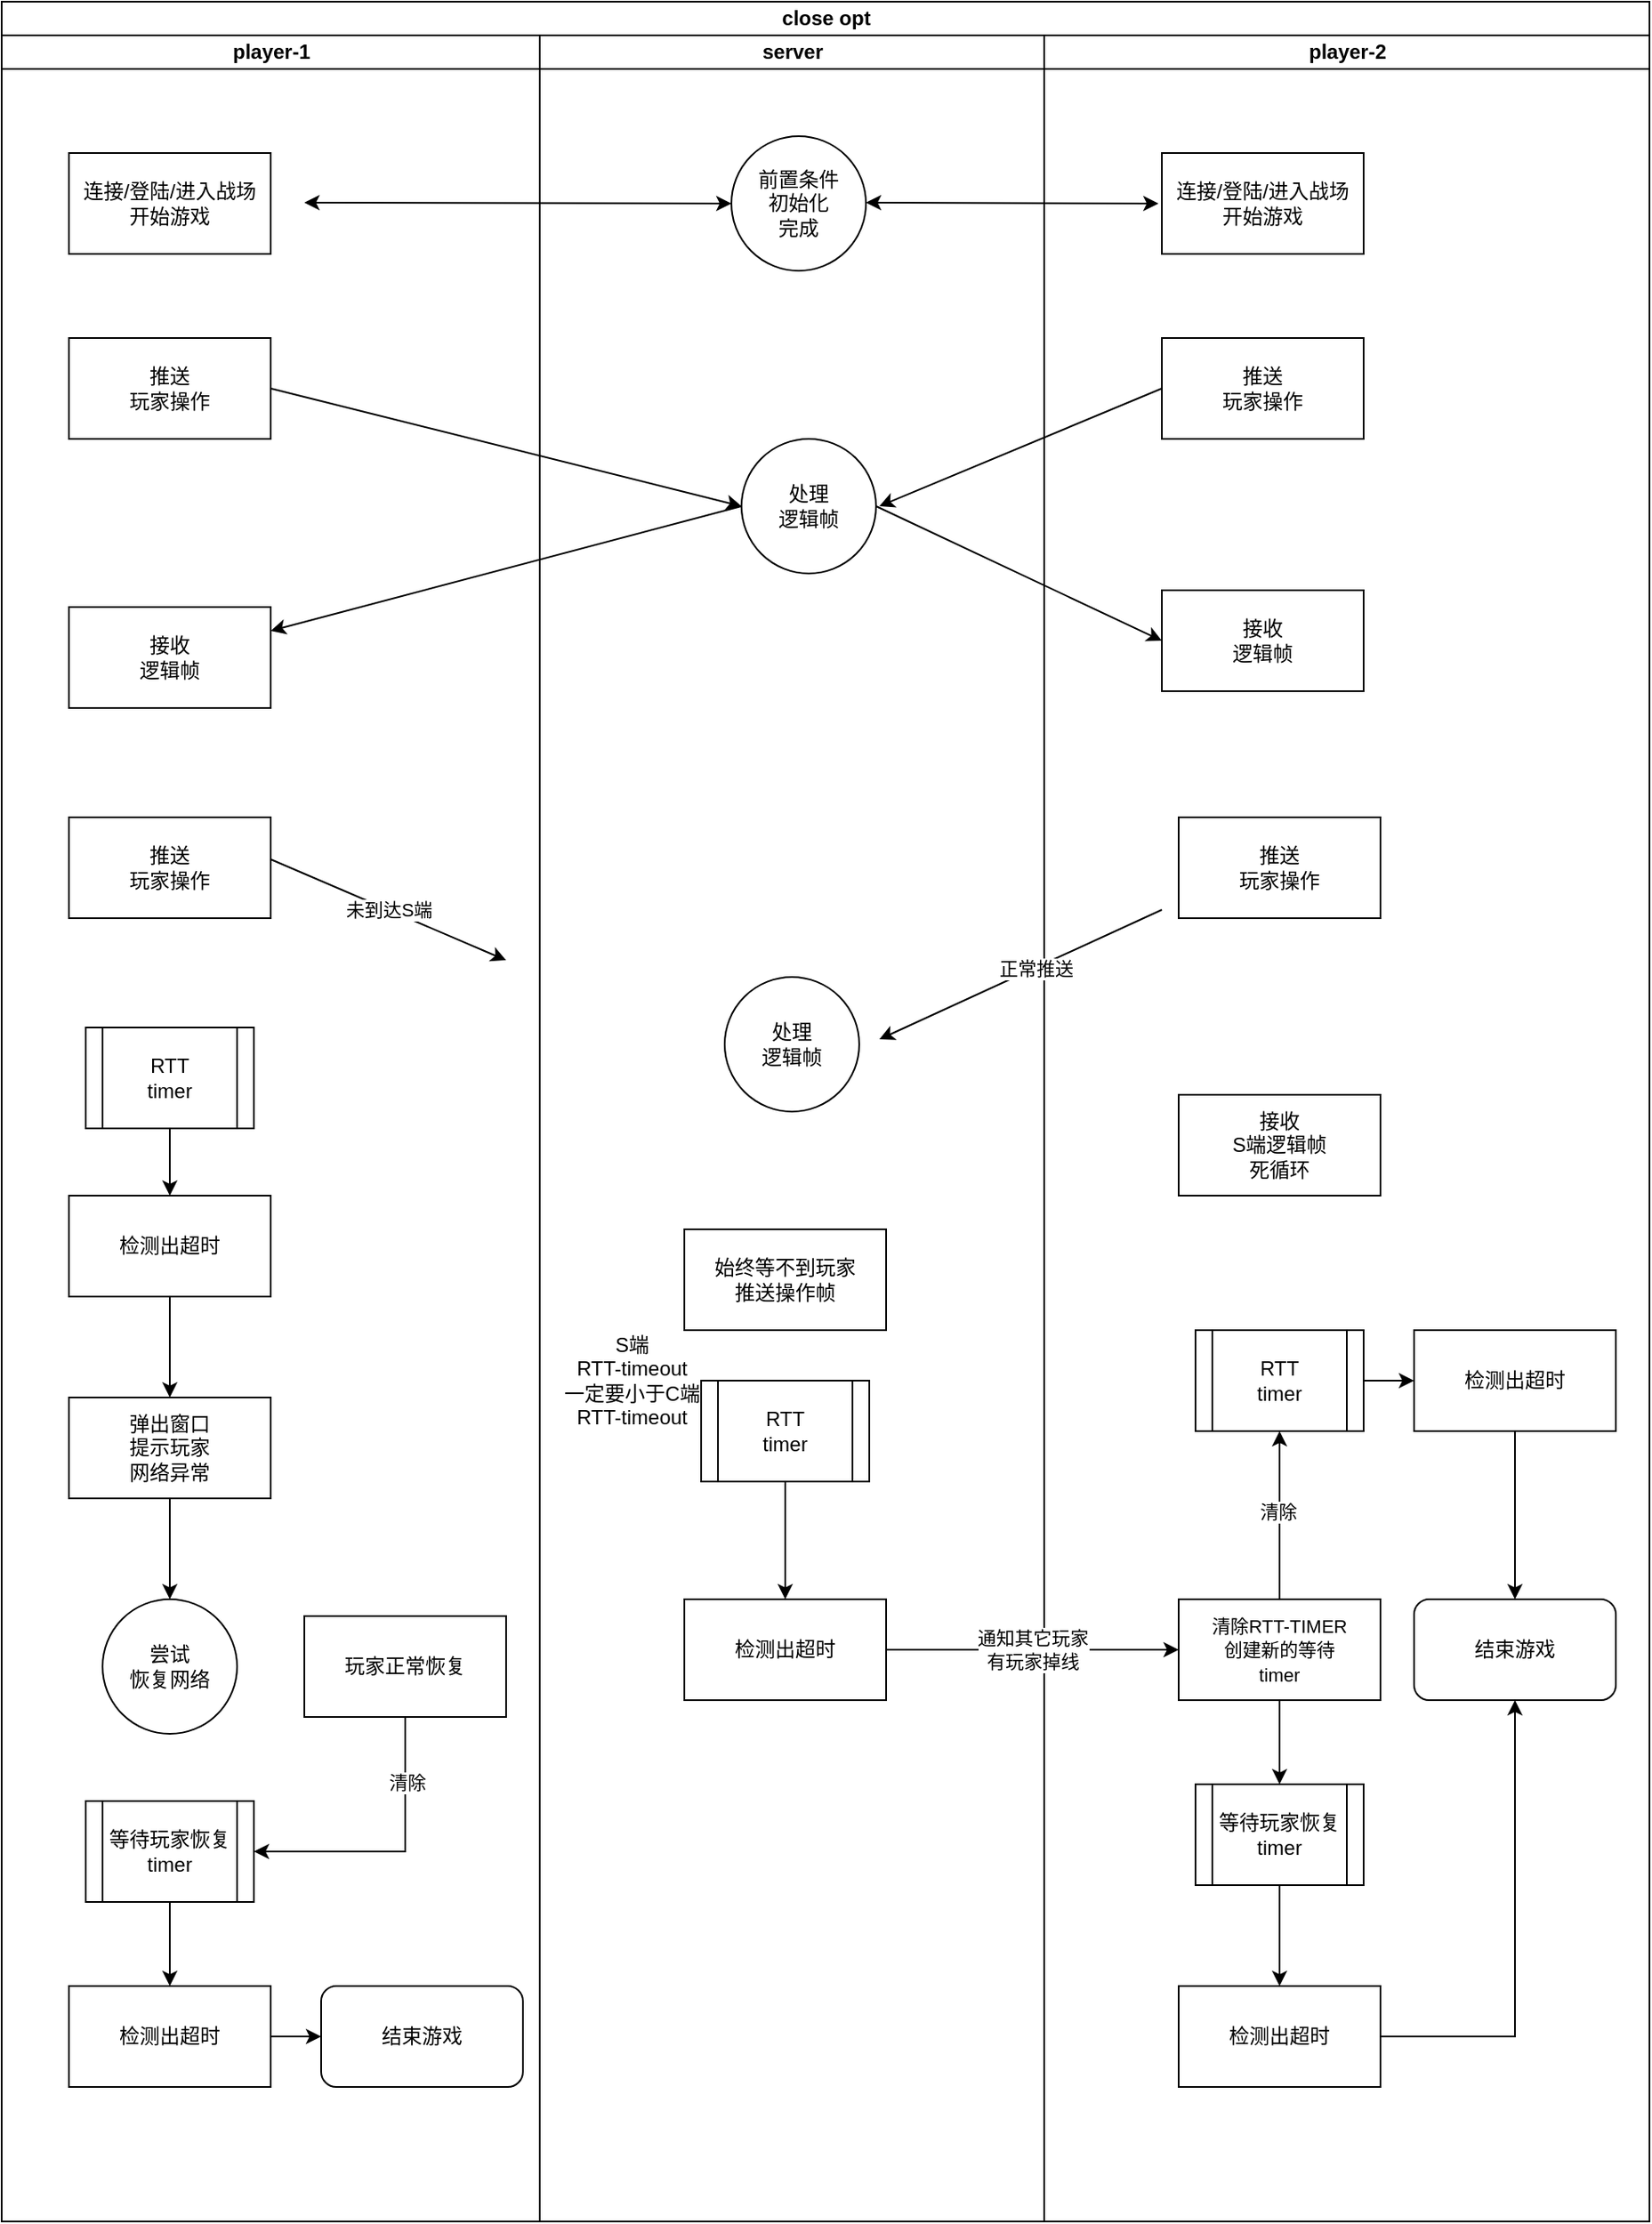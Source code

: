 <mxfile version="14.6.13" type="github">
  <diagram id="iyjNrZEIIlaJpKlFBpwa" name="Page-1">
    <mxGraphModel dx="1426" dy="704" grid="1" gridSize="10" guides="1" tooltips="1" connect="1" arrows="1" fold="1" page="1" pageScale="1" pageWidth="827" pageHeight="1169" math="0" shadow="0">
      <root>
        <mxCell id="0" />
        <mxCell id="1" parent="0" />
        <mxCell id="Y-lhdCYYxK5GopnYnzkg-1" value="close opt" style="swimlane;html=1;childLayout=stackLayout;resizeParent=1;resizeParentMax=0;startSize=20;" parent="1" vertex="1">
          <mxGeometry x="230" y="30" width="980" height="1320" as="geometry" />
        </mxCell>
        <mxCell id="Y-lhdCYYxK5GopnYnzkg-2" value="player-1" style="swimlane;html=1;startSize=20;" parent="Y-lhdCYYxK5GopnYnzkg-1" vertex="1">
          <mxGeometry y="20" width="320" height="1300" as="geometry" />
        </mxCell>
        <mxCell id="Y-lhdCYYxK5GopnYnzkg-5" value="连接/登陆/进入战场&lt;br&gt;开始游戏" style="rounded=0;whiteSpace=wrap;html=1;" parent="Y-lhdCYYxK5GopnYnzkg-2" vertex="1">
          <mxGeometry x="40" y="70" width="120" height="60" as="geometry" />
        </mxCell>
        <mxCell id="Y-lhdCYYxK5GopnYnzkg-8" value="" style="endArrow=classic;startArrow=classic;html=1;entryX=0;entryY=0.5;entryDx=0;entryDy=0;" parent="Y-lhdCYYxK5GopnYnzkg-2" target="Y-lhdCYYxK5GopnYnzkg-7" edge="1">
          <mxGeometry width="50" height="50" relative="1" as="geometry">
            <mxPoint x="180" y="99.5" as="sourcePoint" />
            <mxPoint x="250" y="99.5" as="targetPoint" />
          </mxGeometry>
        </mxCell>
        <mxCell id="Y-lhdCYYxK5GopnYnzkg-10" value="推送&lt;br&gt;玩家操作" style="rounded=0;whiteSpace=wrap;html=1;" parent="Y-lhdCYYxK5GopnYnzkg-2" vertex="1">
          <mxGeometry x="40" y="180" width="120" height="60" as="geometry" />
        </mxCell>
        <mxCell id="Y-lhdCYYxK5GopnYnzkg-16" value="接收&lt;br&gt;逻辑帧" style="rounded=0;whiteSpace=wrap;html=1;" parent="Y-lhdCYYxK5GopnYnzkg-2" vertex="1">
          <mxGeometry x="40" y="340" width="120" height="60" as="geometry" />
        </mxCell>
        <mxCell id="Y-lhdCYYxK5GopnYnzkg-21" value="推送&lt;br&gt;玩家操作" style="rounded=0;whiteSpace=wrap;html=1;" parent="Y-lhdCYYxK5GopnYnzkg-2" vertex="1">
          <mxGeometry x="40" y="465" width="120" height="60" as="geometry" />
        </mxCell>
        <mxCell id="K6ixlQ37SQ0X0arZtg30-17" style="edgeStyle=orthogonalEdgeStyle;rounded=0;orthogonalLoop=1;jettySize=auto;html=1;entryX=0.5;entryY=0;entryDx=0;entryDy=0;" edge="1" parent="Y-lhdCYYxK5GopnYnzkg-2" source="Y-lhdCYYxK5GopnYnzkg-31" target="K6ixlQ37SQ0X0arZtg30-1">
          <mxGeometry relative="1" as="geometry" />
        </mxCell>
        <mxCell id="Y-lhdCYYxK5GopnYnzkg-31" value="RTT&lt;br&gt;timer" style="shape=process;whiteSpace=wrap;html=1;backgroundOutline=1;" parent="Y-lhdCYYxK5GopnYnzkg-2" vertex="1">
          <mxGeometry x="50" y="590" width="100" height="60" as="geometry" />
        </mxCell>
        <mxCell id="K6ixlQ37SQ0X0arZtg30-18" style="edgeStyle=orthogonalEdgeStyle;rounded=0;orthogonalLoop=1;jettySize=auto;html=1;entryX=0.5;entryY=0;entryDx=0;entryDy=0;" edge="1" parent="Y-lhdCYYxK5GopnYnzkg-2" source="K6ixlQ37SQ0X0arZtg30-1" target="K6ixlQ37SQ0X0arZtg30-3">
          <mxGeometry relative="1" as="geometry" />
        </mxCell>
        <mxCell id="K6ixlQ37SQ0X0arZtg30-1" value="检测出超时" style="rounded=0;whiteSpace=wrap;html=1;" vertex="1" parent="Y-lhdCYYxK5GopnYnzkg-2">
          <mxGeometry x="40" y="690" width="120" height="60" as="geometry" />
        </mxCell>
        <mxCell id="K6ixlQ37SQ0X0arZtg30-19" style="edgeStyle=orthogonalEdgeStyle;rounded=0;orthogonalLoop=1;jettySize=auto;html=1;entryX=0.5;entryY=0;entryDx=0;entryDy=0;" edge="1" parent="Y-lhdCYYxK5GopnYnzkg-2" source="K6ixlQ37SQ0X0arZtg30-3" target="K6ixlQ37SQ0X0arZtg30-4">
          <mxGeometry relative="1" as="geometry" />
        </mxCell>
        <mxCell id="K6ixlQ37SQ0X0arZtg30-3" value="弹出窗口&lt;br&gt;提示玩家&lt;br&gt;网络异常" style="rounded=0;whiteSpace=wrap;html=1;" vertex="1" parent="Y-lhdCYYxK5GopnYnzkg-2">
          <mxGeometry x="40" y="810" width="120" height="60" as="geometry" />
        </mxCell>
        <mxCell id="K6ixlQ37SQ0X0arZtg30-4" value="尝试&lt;br&gt;恢复网络" style="ellipse;whiteSpace=wrap;html=1;aspect=fixed;" vertex="1" parent="Y-lhdCYYxK5GopnYnzkg-2">
          <mxGeometry x="60" y="930" width="80" height="80" as="geometry" />
        </mxCell>
        <mxCell id="K6ixlQ37SQ0X0arZtg30-31" style="edgeStyle=orthogonalEdgeStyle;rounded=0;orthogonalLoop=1;jettySize=auto;html=1;entryX=0.5;entryY=0;entryDx=0;entryDy=0;" edge="1" parent="Y-lhdCYYxK5GopnYnzkg-2" source="K6ixlQ37SQ0X0arZtg30-29" target="K6ixlQ37SQ0X0arZtg30-30">
          <mxGeometry relative="1" as="geometry" />
        </mxCell>
        <mxCell id="K6ixlQ37SQ0X0arZtg30-29" value="等待玩家恢复&lt;br&gt;timer" style="shape=process;whiteSpace=wrap;html=1;backgroundOutline=1;" vertex="1" parent="Y-lhdCYYxK5GopnYnzkg-2">
          <mxGeometry x="50" y="1050" width="100" height="60" as="geometry" />
        </mxCell>
        <mxCell id="K6ixlQ37SQ0X0arZtg30-33" style="edgeStyle=orthogonalEdgeStyle;rounded=0;orthogonalLoop=1;jettySize=auto;html=1;entryX=0;entryY=0.5;entryDx=0;entryDy=0;" edge="1" parent="Y-lhdCYYxK5GopnYnzkg-2" source="K6ixlQ37SQ0X0arZtg30-30" target="K6ixlQ37SQ0X0arZtg30-32">
          <mxGeometry relative="1" as="geometry" />
        </mxCell>
        <mxCell id="K6ixlQ37SQ0X0arZtg30-30" value="检测出超时" style="rounded=0;whiteSpace=wrap;html=1;" vertex="1" parent="Y-lhdCYYxK5GopnYnzkg-2">
          <mxGeometry x="40" y="1160" width="120" height="60" as="geometry" />
        </mxCell>
        <mxCell id="K6ixlQ37SQ0X0arZtg30-32" value="结束游戏" style="rounded=1;whiteSpace=wrap;html=1;" vertex="1" parent="Y-lhdCYYxK5GopnYnzkg-2">
          <mxGeometry x="190" y="1160" width="120" height="60" as="geometry" />
        </mxCell>
        <mxCell id="K6ixlQ37SQ0X0arZtg30-36" style="edgeStyle=orthogonalEdgeStyle;rounded=0;orthogonalLoop=1;jettySize=auto;html=1;" edge="1" parent="Y-lhdCYYxK5GopnYnzkg-2" source="K6ixlQ37SQ0X0arZtg30-34" target="K6ixlQ37SQ0X0arZtg30-29">
          <mxGeometry relative="1" as="geometry">
            <Array as="points">
              <mxPoint x="240" y="1080" />
            </Array>
          </mxGeometry>
        </mxCell>
        <mxCell id="K6ixlQ37SQ0X0arZtg30-37" value="清除" style="edgeLabel;html=1;align=center;verticalAlign=middle;resizable=0;points=[];" vertex="1" connectable="0" parent="K6ixlQ37SQ0X0arZtg30-36">
          <mxGeometry x="-0.541" y="1" relative="1" as="geometry">
            <mxPoint as="offset" />
          </mxGeometry>
        </mxCell>
        <mxCell id="K6ixlQ37SQ0X0arZtg30-34" value="玩家正常恢复" style="rounded=0;whiteSpace=wrap;html=1;" vertex="1" parent="Y-lhdCYYxK5GopnYnzkg-2">
          <mxGeometry x="180" y="940" width="120" height="60" as="geometry" />
        </mxCell>
        <mxCell id="Y-lhdCYYxK5GopnYnzkg-23" value="未到达S端" style="endArrow=classic;html=1;exitX=1;exitY=0.5;exitDx=0;exitDy=0;" parent="Y-lhdCYYxK5GopnYnzkg-2" edge="1">
          <mxGeometry width="50" height="50" relative="1" as="geometry">
            <mxPoint x="160" y="490" as="sourcePoint" />
            <mxPoint x="300" y="550" as="targetPoint" />
          </mxGeometry>
        </mxCell>
        <mxCell id="Y-lhdCYYxK5GopnYnzkg-3" value="server" style="swimlane;html=1;startSize=20;" parent="Y-lhdCYYxK5GopnYnzkg-1" vertex="1">
          <mxGeometry x="320" y="20" width="300" height="1300" as="geometry" />
        </mxCell>
        <mxCell id="Y-lhdCYYxK5GopnYnzkg-7" value="前置条件&lt;br&gt;初始化&lt;br&gt;完成" style="ellipse;whiteSpace=wrap;html=1;aspect=fixed;" parent="Y-lhdCYYxK5GopnYnzkg-3" vertex="1">
          <mxGeometry x="114" y="60" width="80" height="80" as="geometry" />
        </mxCell>
        <mxCell id="Y-lhdCYYxK5GopnYnzkg-12" value="处理&lt;br&gt;逻辑帧" style="ellipse;whiteSpace=wrap;html=1;aspect=fixed;" parent="Y-lhdCYYxK5GopnYnzkg-3" vertex="1">
          <mxGeometry x="120" y="240" width="80" height="80" as="geometry" />
        </mxCell>
        <mxCell id="Y-lhdCYYxK5GopnYnzkg-22" value="处理&lt;br&gt;逻辑帧" style="ellipse;whiteSpace=wrap;html=1;aspect=fixed;" parent="Y-lhdCYYxK5GopnYnzkg-3" vertex="1">
          <mxGeometry x="110" y="560" width="80" height="80" as="geometry" />
        </mxCell>
        <mxCell id="K6ixlQ37SQ0X0arZtg30-11" style="edgeStyle=orthogonalEdgeStyle;rounded=0;orthogonalLoop=1;jettySize=auto;html=1;entryX=0.5;entryY=0;entryDx=0;entryDy=0;" edge="1" parent="Y-lhdCYYxK5GopnYnzkg-3" source="K6ixlQ37SQ0X0arZtg30-5" target="K6ixlQ37SQ0X0arZtg30-6">
          <mxGeometry relative="1" as="geometry" />
        </mxCell>
        <mxCell id="K6ixlQ37SQ0X0arZtg30-5" value="RTT&lt;br&gt;timer" style="shape=process;whiteSpace=wrap;html=1;backgroundOutline=1;" vertex="1" parent="Y-lhdCYYxK5GopnYnzkg-3">
          <mxGeometry x="96" y="800" width="100" height="60" as="geometry" />
        </mxCell>
        <mxCell id="K6ixlQ37SQ0X0arZtg30-6" value="检测出超时" style="rounded=0;whiteSpace=wrap;html=1;" vertex="1" parent="Y-lhdCYYxK5GopnYnzkg-3">
          <mxGeometry x="86" y="930" width="120" height="60" as="geometry" />
        </mxCell>
        <mxCell id="K6ixlQ37SQ0X0arZtg30-9" value="始终等不到玩家&lt;br&gt;推送操作帧" style="rounded=0;whiteSpace=wrap;html=1;" vertex="1" parent="Y-lhdCYYxK5GopnYnzkg-3">
          <mxGeometry x="86" y="710" width="120" height="60" as="geometry" />
        </mxCell>
        <mxCell id="K6ixlQ37SQ0X0arZtg30-10" value="S端&lt;br&gt;RTT-timeout&lt;br&gt;一定要小于C端&lt;br&gt;RTT-timeout" style="text;html=1;strokeColor=none;fillColor=none;align=center;verticalAlign=middle;whiteSpace=wrap;rounded=0;" vertex="1" parent="Y-lhdCYYxK5GopnYnzkg-3">
          <mxGeometry y="770" width="110" height="60" as="geometry" />
        </mxCell>
        <mxCell id="Y-lhdCYYxK5GopnYnzkg-4" value="player-2" style="swimlane;html=1;startSize=20;" parent="Y-lhdCYYxK5GopnYnzkg-1" vertex="1">
          <mxGeometry x="620" y="20" width="360" height="1300" as="geometry" />
        </mxCell>
        <mxCell id="Y-lhdCYYxK5GopnYnzkg-6" value="连接/登陆/进入战场&lt;br&gt;开始游戏" style="rounded=0;whiteSpace=wrap;html=1;" parent="Y-lhdCYYxK5GopnYnzkg-4" vertex="1">
          <mxGeometry x="70" y="70" width="120" height="60" as="geometry" />
        </mxCell>
        <mxCell id="Y-lhdCYYxK5GopnYnzkg-9" value="" style="endArrow=classic;startArrow=classic;html=1;entryX=0;entryY=0.5;entryDx=0;entryDy=0;" parent="Y-lhdCYYxK5GopnYnzkg-4" edge="1">
          <mxGeometry width="50" height="50" relative="1" as="geometry">
            <mxPoint x="-106" y="99.5" as="sourcePoint" />
            <mxPoint x="68" y="100" as="targetPoint" />
          </mxGeometry>
        </mxCell>
        <mxCell id="Y-lhdCYYxK5GopnYnzkg-11" value="推送&lt;br&gt;玩家操作" style="rounded=0;whiteSpace=wrap;html=1;" parent="Y-lhdCYYxK5GopnYnzkg-4" vertex="1">
          <mxGeometry x="70" y="180" width="120" height="60" as="geometry" />
        </mxCell>
        <mxCell id="Y-lhdCYYxK5GopnYnzkg-15" value="" style="endArrow=classic;html=1;" parent="Y-lhdCYYxK5GopnYnzkg-4" edge="1">
          <mxGeometry width="50" height="50" relative="1" as="geometry">
            <mxPoint x="70" y="210" as="sourcePoint" />
            <mxPoint x="-98" y="280" as="targetPoint" />
          </mxGeometry>
        </mxCell>
        <mxCell id="Y-lhdCYYxK5GopnYnzkg-18" value="接收&lt;br&gt;逻辑帧" style="rounded=0;whiteSpace=wrap;html=1;" parent="Y-lhdCYYxK5GopnYnzkg-4" vertex="1">
          <mxGeometry x="70" y="330" width="120" height="60" as="geometry" />
        </mxCell>
        <mxCell id="Y-lhdCYYxK5GopnYnzkg-24" value="推送&lt;br&gt;玩家操作" style="rounded=0;whiteSpace=wrap;html=1;" parent="Y-lhdCYYxK5GopnYnzkg-4" vertex="1">
          <mxGeometry x="80" y="465" width="120" height="60" as="geometry" />
        </mxCell>
        <mxCell id="Y-lhdCYYxK5GopnYnzkg-25" value="" style="endArrow=classic;html=1;entryX=1.025;entryY=0.588;entryDx=0;entryDy=0;entryPerimeter=0;" parent="Y-lhdCYYxK5GopnYnzkg-4" edge="1">
          <mxGeometry width="50" height="50" relative="1" as="geometry">
            <mxPoint x="70" y="520" as="sourcePoint" />
            <mxPoint x="-98" y="597.04" as="targetPoint" />
          </mxGeometry>
        </mxCell>
        <mxCell id="Y-lhdCYYxK5GopnYnzkg-26" value="正常推送" style="edgeLabel;html=1;align=center;verticalAlign=middle;resizable=0;points=[];" parent="Y-lhdCYYxK5GopnYnzkg-25" vertex="1" connectable="0">
          <mxGeometry x="-0.104" y="1" relative="1" as="geometry">
            <mxPoint y="-1" as="offset" />
          </mxGeometry>
        </mxCell>
        <mxCell id="Y-lhdCYYxK5GopnYnzkg-27" value="&lt;span&gt;接收&lt;/span&gt;&lt;br&gt;&lt;span&gt;S端逻辑帧&lt;br&gt;死循环&lt;br&gt;&lt;/span&gt;" style="rounded=0;whiteSpace=wrap;html=1;" parent="Y-lhdCYYxK5GopnYnzkg-4" vertex="1">
          <mxGeometry x="80" y="630" width="120" height="60" as="geometry" />
        </mxCell>
        <mxCell id="K6ixlQ37SQ0X0arZtg30-23" style="edgeStyle=orthogonalEdgeStyle;rounded=0;orthogonalLoop=1;jettySize=auto;html=1;entryX=0;entryY=0.5;entryDx=0;entryDy=0;" edge="1" parent="Y-lhdCYYxK5GopnYnzkg-4" source="K6ixlQ37SQ0X0arZtg30-8" target="K6ixlQ37SQ0X0arZtg30-20">
          <mxGeometry relative="1" as="geometry" />
        </mxCell>
        <mxCell id="K6ixlQ37SQ0X0arZtg30-8" value="RTT&lt;br&gt;timer" style="shape=process;whiteSpace=wrap;html=1;backgroundOutline=1;" vertex="1" parent="Y-lhdCYYxK5GopnYnzkg-4">
          <mxGeometry x="90" y="770" width="100" height="60" as="geometry" />
        </mxCell>
        <mxCell id="K6ixlQ37SQ0X0arZtg30-14" value="" style="edgeStyle=orthogonalEdgeStyle;rounded=0;orthogonalLoop=1;jettySize=auto;html=1;" edge="1" parent="Y-lhdCYYxK5GopnYnzkg-4" source="K6ixlQ37SQ0X0arZtg30-12" target="K6ixlQ37SQ0X0arZtg30-8">
          <mxGeometry relative="1" as="geometry" />
        </mxCell>
        <mxCell id="K6ixlQ37SQ0X0arZtg30-21" value="清除" style="edgeLabel;html=1;align=center;verticalAlign=middle;resizable=0;points=[];" vertex="1" connectable="0" parent="K6ixlQ37SQ0X0arZtg30-14">
          <mxGeometry x="0.04" y="1" relative="1" as="geometry">
            <mxPoint as="offset" />
          </mxGeometry>
        </mxCell>
        <mxCell id="K6ixlQ37SQ0X0arZtg30-16" style="edgeStyle=orthogonalEdgeStyle;rounded=0;orthogonalLoop=1;jettySize=auto;html=1;entryX=0.5;entryY=0;entryDx=0;entryDy=0;" edge="1" parent="Y-lhdCYYxK5GopnYnzkg-4" source="K6ixlQ37SQ0X0arZtg30-12" target="K6ixlQ37SQ0X0arZtg30-15">
          <mxGeometry relative="1" as="geometry" />
        </mxCell>
        <mxCell id="K6ixlQ37SQ0X0arZtg30-12" value="&lt;span style=&quot;font-size: 11px ; background-color: rgb(255 , 255 , 255)&quot;&gt;清除RTT-TIMER&lt;br&gt;创建新的等待&lt;br&gt;timer&lt;br&gt;&lt;/span&gt;" style="rounded=0;whiteSpace=wrap;html=1;" vertex="1" parent="Y-lhdCYYxK5GopnYnzkg-4">
          <mxGeometry x="80" y="930" width="120" height="60" as="geometry" />
        </mxCell>
        <mxCell id="K6ixlQ37SQ0X0arZtg30-27" style="edgeStyle=orthogonalEdgeStyle;rounded=0;orthogonalLoop=1;jettySize=auto;html=1;entryX=0.5;entryY=0;entryDx=0;entryDy=0;" edge="1" parent="Y-lhdCYYxK5GopnYnzkg-4" source="K6ixlQ37SQ0X0arZtg30-15" target="K6ixlQ37SQ0X0arZtg30-25">
          <mxGeometry relative="1" as="geometry" />
        </mxCell>
        <mxCell id="K6ixlQ37SQ0X0arZtg30-15" value="等待玩家恢复&lt;br&gt;timer" style="shape=process;whiteSpace=wrap;html=1;backgroundOutline=1;" vertex="1" parent="Y-lhdCYYxK5GopnYnzkg-4">
          <mxGeometry x="90" y="1040" width="100" height="60" as="geometry" />
        </mxCell>
        <mxCell id="K6ixlQ37SQ0X0arZtg30-24" style="edgeStyle=orthogonalEdgeStyle;rounded=0;orthogonalLoop=1;jettySize=auto;html=1;entryX=0.5;entryY=0;entryDx=0;entryDy=0;" edge="1" parent="Y-lhdCYYxK5GopnYnzkg-4" source="K6ixlQ37SQ0X0arZtg30-20" target="K6ixlQ37SQ0X0arZtg30-22">
          <mxGeometry relative="1" as="geometry" />
        </mxCell>
        <mxCell id="K6ixlQ37SQ0X0arZtg30-20" value="检测出超时" style="rounded=0;whiteSpace=wrap;html=1;" vertex="1" parent="Y-lhdCYYxK5GopnYnzkg-4">
          <mxGeometry x="220" y="770" width="120" height="60" as="geometry" />
        </mxCell>
        <mxCell id="K6ixlQ37SQ0X0arZtg30-22" value="结束游戏" style="rounded=1;whiteSpace=wrap;html=1;" vertex="1" parent="Y-lhdCYYxK5GopnYnzkg-4">
          <mxGeometry x="220" y="930" width="120" height="60" as="geometry" />
        </mxCell>
        <mxCell id="K6ixlQ37SQ0X0arZtg30-28" style="edgeStyle=orthogonalEdgeStyle;rounded=0;orthogonalLoop=1;jettySize=auto;html=1;entryX=0.5;entryY=1;entryDx=0;entryDy=0;" edge="1" parent="Y-lhdCYYxK5GopnYnzkg-4" source="K6ixlQ37SQ0X0arZtg30-25" target="K6ixlQ37SQ0X0arZtg30-22">
          <mxGeometry relative="1" as="geometry" />
        </mxCell>
        <mxCell id="K6ixlQ37SQ0X0arZtg30-25" value="检测出超时" style="rounded=0;whiteSpace=wrap;html=1;" vertex="1" parent="Y-lhdCYYxK5GopnYnzkg-4">
          <mxGeometry x="80" y="1160" width="120" height="60" as="geometry" />
        </mxCell>
        <mxCell id="Y-lhdCYYxK5GopnYnzkg-13" value="" style="endArrow=classic;html=1;entryX=0;entryY=0.5;entryDx=0;entryDy=0;exitX=1;exitY=0.5;exitDx=0;exitDy=0;" parent="Y-lhdCYYxK5GopnYnzkg-1" source="Y-lhdCYYxK5GopnYnzkg-10" target="Y-lhdCYYxK5GopnYnzkg-12" edge="1">
          <mxGeometry width="50" height="50" relative="1" as="geometry">
            <mxPoint x="260" y="250" as="sourcePoint" />
            <mxPoint x="310" y="200" as="targetPoint" />
          </mxGeometry>
        </mxCell>
        <mxCell id="K6ixlQ37SQ0X0arZtg30-13" value="通知其它玩家&lt;br&gt;有玩家掉线" style="edgeStyle=orthogonalEdgeStyle;rounded=0;orthogonalLoop=1;jettySize=auto;html=1;" edge="1" parent="Y-lhdCYYxK5GopnYnzkg-1" source="K6ixlQ37SQ0X0arZtg30-6" target="K6ixlQ37SQ0X0arZtg30-12">
          <mxGeometry relative="1" as="geometry" />
        </mxCell>
        <mxCell id="Y-lhdCYYxK5GopnYnzkg-17" value="" style="endArrow=classic;html=1;exitX=0;exitY=0.5;exitDx=0;exitDy=0;" parent="Y-lhdCYYxK5GopnYnzkg-1" edge="1" target="Y-lhdCYYxK5GopnYnzkg-16" source="Y-lhdCYYxK5GopnYnzkg-12">
          <mxGeometry width="50" height="50" relative="1" as="geometry">
            <mxPoint x="353.5" y="320" as="sourcePoint" />
            <mxPoint x="185.5" y="397.04" as="targetPoint" />
          </mxGeometry>
        </mxCell>
        <mxCell id="Y-lhdCYYxK5GopnYnzkg-19" value="" style="endArrow=classic;html=1;entryX=0;entryY=0.5;entryDx=0;entryDy=0;exitX=1;exitY=0.5;exitDx=0;exitDy=0;" parent="Y-lhdCYYxK5GopnYnzkg-1" edge="1" target="Y-lhdCYYxK5GopnYnzkg-18" source="Y-lhdCYYxK5GopnYnzkg-12">
          <mxGeometry width="50" height="50" relative="1" as="geometry">
            <mxPoint x="510" y="330" as="sourcePoint" />
            <mxPoint x="690" y="400" as="targetPoint" />
          </mxGeometry>
        </mxCell>
      </root>
    </mxGraphModel>
  </diagram>
</mxfile>
